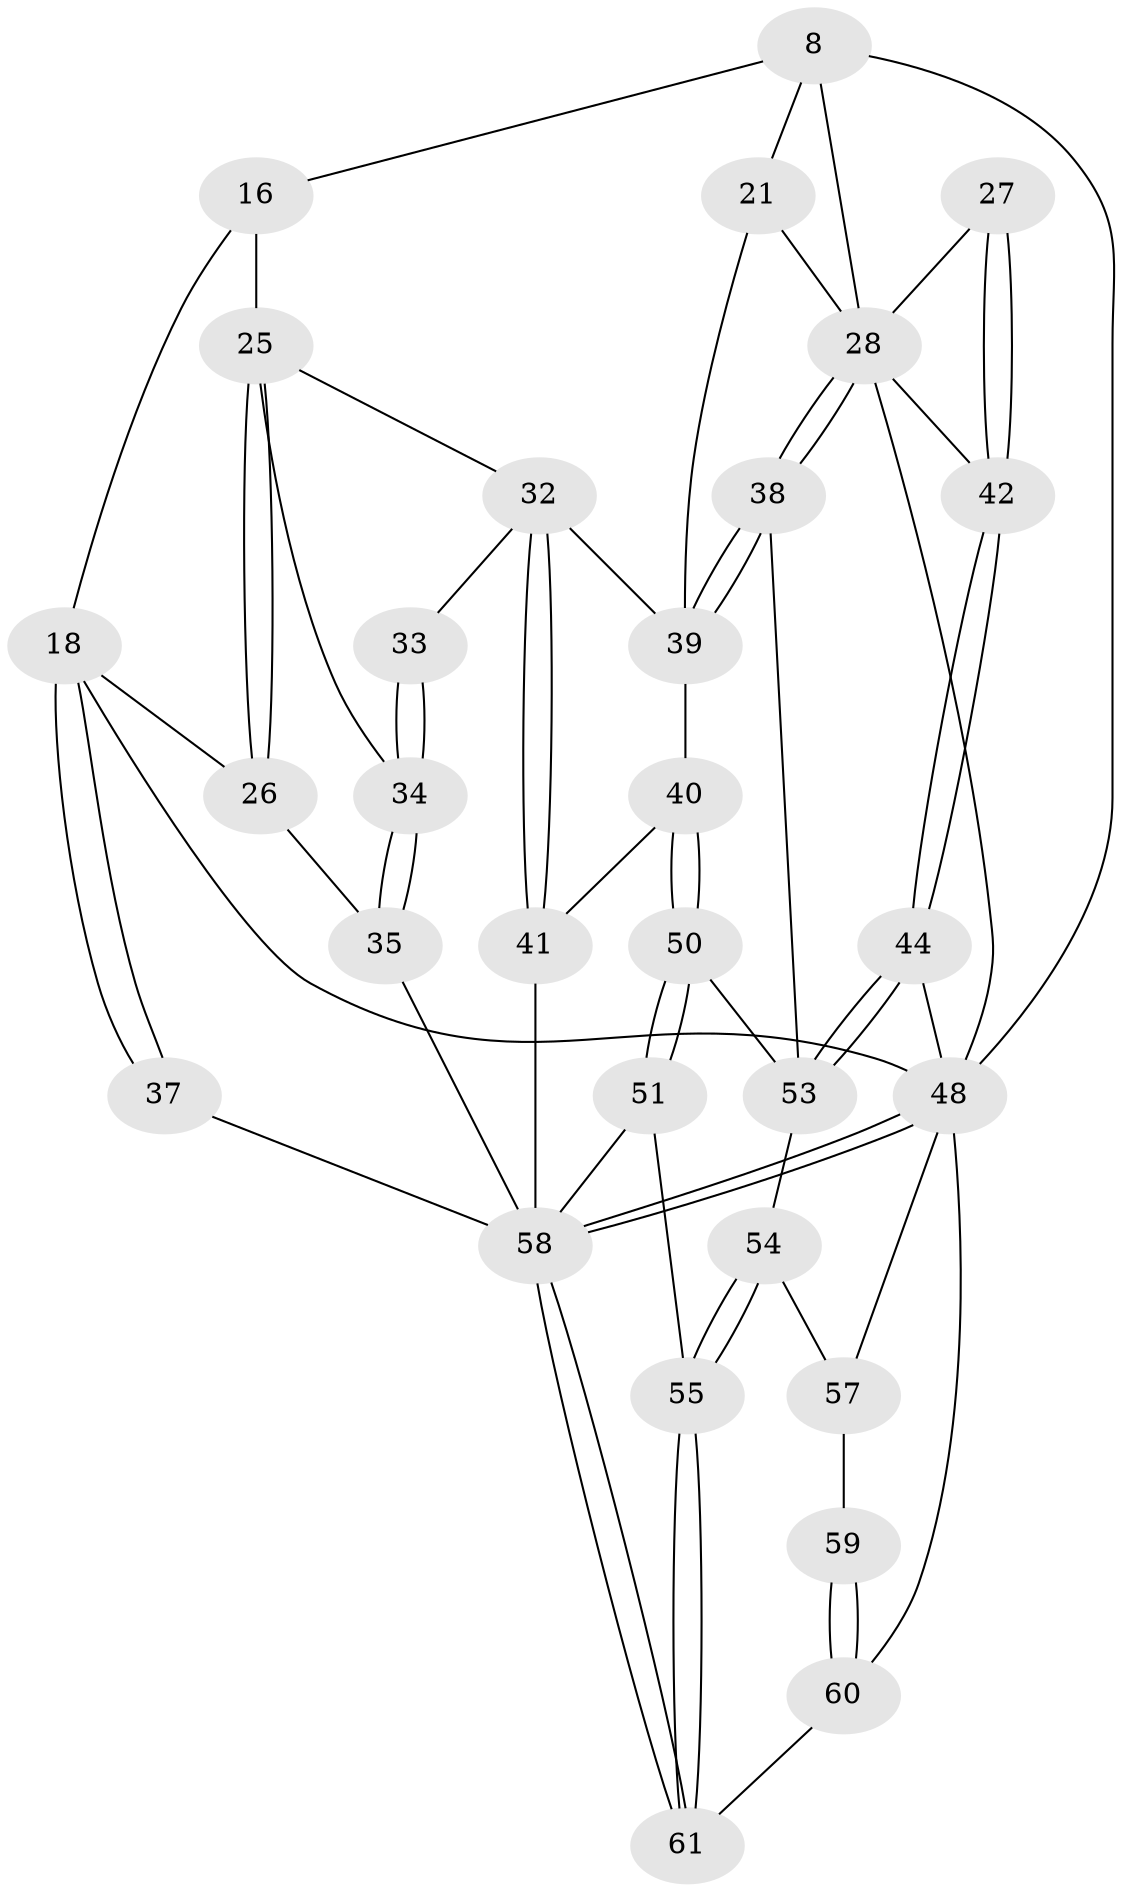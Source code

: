 // original degree distribution, {3: 0.03278688524590164, 6: 0.26229508196721313, 5: 0.39344262295081966, 4: 0.3114754098360656}
// Generated by graph-tools (version 1.1) at 2025/05/03/04/25 22:05:42]
// undirected, 30 vertices, 68 edges
graph export_dot {
graph [start="1"]
  node [color=gray90,style=filled];
  8 [pos="+0.5629692755464031+0",super="+5+7"];
  16 [pos="+0.06526267731011506+0.2070209280139188",super="+13"];
  18 [pos="+0+0.2468159166654371",super="+17"];
  21 [pos="+0.7182515699856942+0.2175007742342892",super="+9"];
  25 [pos="+0.127021763451205+0.23162081152555222",super="+24"];
  26 [pos="+0.06794309437763726+0.3150173931070601"];
  27 [pos="+0.8463411305966037+0.39128931466384487"];
  28 [pos="+0.7383969464485176+0.39222517344562496",super="+20+14+15"];
  32 [pos="+0.24866152557266197+0.4317512602561108",super="+11"];
  33 [pos="+0.19136304229889928+0.4303881709700805"];
  34 [pos="+0.1352019618394116+0.43549865631192736",super="+30+29"];
  35 [pos="+0.11525582893341295+0.44356098756915",super="+31"];
  37 [pos="+0+0.47424594279655313"];
  38 [pos="+0.7263264606934527+0.4079297204675146"];
  39 [pos="+0.4174627920642565+0.2697028004100395",super="+10"];
  40 [pos="+0.4076064218145757+0.48495989072432083"];
  41 [pos="+0.2996284580149967+0.4934189651263946"];
  42 [pos="+1+0.449755556951918",super="+22+23"];
  44 [pos="+1+0.7307534338092586"];
  48 [pos="+0+1",super="+3+43"];
  50 [pos="+0.5470377424120353+0.5772839321088513"];
  51 [pos="+0.4127405584387056+0.7580738167834594"];
  53 [pos="+0.7243886930176971+0.5705670253217194",super="+49"];
  54 [pos="+0.7432756424154214+0.7640694938928749"];
  55 [pos="+0.6196908882393937+0.8547791735098592"];
  57 [pos="+1+0.8266678499269065",super="+56"];
  58 [pos="+0.13008599238813492+1",super="+52+47"];
  59 [pos="+0.8058357244995968+1"];
  60 [pos="+0.7461001434083562+1"];
  61 [pos="+0.6103103168192111+1"];
  8 -- 48 [weight=2];
  8 -- 21 [weight=2];
  8 -- 16;
  8 -- 28;
  16 -- 25 [weight=2];
  16 -- 18;
  18 -- 37;
  18 -- 37;
  18 -- 48;
  18 -- 26;
  21 -- 39;
  21 -- 28;
  25 -- 26;
  25 -- 26;
  25 -- 34;
  25 -- 32;
  26 -- 35;
  27 -- 28;
  27 -- 42 [weight=2];
  27 -- 42;
  28 -- 38;
  28 -- 38;
  28 -- 42 [weight=2];
  28 -- 48;
  32 -- 33;
  32 -- 41;
  32 -- 41;
  32 -- 39;
  33 -- 34 [weight=2];
  33 -- 34;
  34 -- 35 [weight=2];
  34 -- 35;
  35 -- 58;
  37 -- 58 [weight=2];
  38 -- 39;
  38 -- 39;
  38 -- 53;
  39 -- 40;
  40 -- 41;
  40 -- 50;
  40 -- 50;
  41 -- 58;
  42 -- 44;
  42 -- 44;
  44 -- 53;
  44 -- 53;
  44 -- 48;
  48 -- 58 [weight=2];
  48 -- 58;
  48 -- 60 [weight=2];
  48 -- 57;
  50 -- 51;
  50 -- 51;
  50 -- 53;
  51 -- 55;
  51 -- 58;
  53 -- 54;
  54 -- 55;
  54 -- 55;
  54 -- 57;
  55 -- 61;
  55 -- 61;
  57 -- 59 [weight=2];
  58 -- 61;
  58 -- 61;
  59 -- 60;
  59 -- 60;
  60 -- 61;
}
